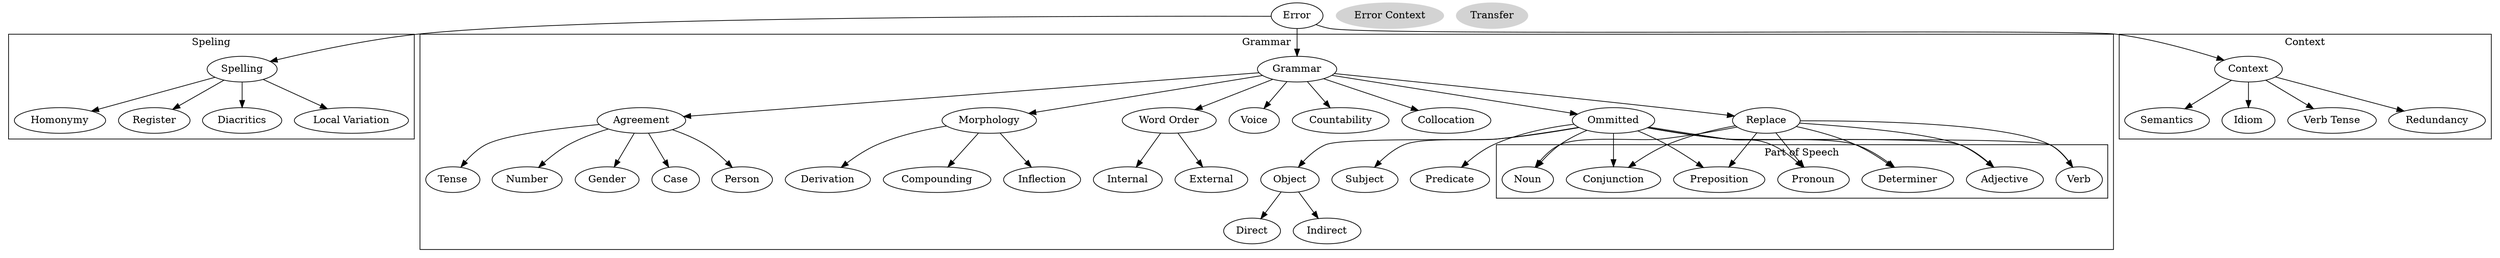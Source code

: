 digraph Taxonomy {
	subgraph cluster_0 {
		color = black;
		label = "Speling";
		Spelling -> Homonymy;
		Spelling -> Register;
		Spelling -> Diacritics;
		Spelling -> "Local Variation";
	}


	subgraph cluster_1 {
		label = Grammar;
		Grammar -> Agreement;
		Grammar -> Morphology;
		Grammar -> "Word Order";
		Grammar -> Voice;
		Grammar -> Countability;
		Grammar -> Collocation;

		Grammar -> Ommitted;
		Grammar -> "Replace";

		subgraph cluster_3 {
			color = black;
			label = "Part of Speech";
			Noun;
			Verb;
			Adjective;
			Determiner;
			Pronoun;
			Preposition;
			Conjunction;
		}

		Morphology -> Derivation;
		Morphology -> Compounding;
		Morphology -> Inflection;

		"Word Order" -> Internal;
		"Word Order" -> External;

		Agreement -> Number;
		Agreement -> Gender;
		Agreement -> Case;
		Agreement -> Person;
		Agreement -> Tense;

		Ommitted -> Subject;
		Ommitted -> Predicate;
		Ommitted -> Object;
		Ommitted -> Noun;
		Ommitted -> Verb;
		Ommitted -> Adjective;
		Ommitted -> Determiner;
		Ommitted -> Pronoun;
		Ommitted -> Preposition;
		Ommitted -> Conjunction;

		Object -> Direct;
		Object -> Indirect;


		"Replace" -> Noun;
		"Replace" -> Verb;
		"Replace" -> Adjective;
		"Replace" -> Determiner;
		"Replace" -> Pronoun;
		"Replace" -> Preposition;
		"Replace" -> Conjunction;


		color = black;

		node [style=filled, color=lightgrey]
	}

	subgraph cluster_2 {
		label = Context;
		Context -> Semantics;
		Context -> Idiom;
		Context -> "Verb Tense";
		Context -> Redundancy;

		color = black;
	}

	Error -> Spelling;
	Error -> Grammar;
	Error -> Context;

	node [style=filled, color=lightgrey]
	"Error Context";
	Transfer;
}

